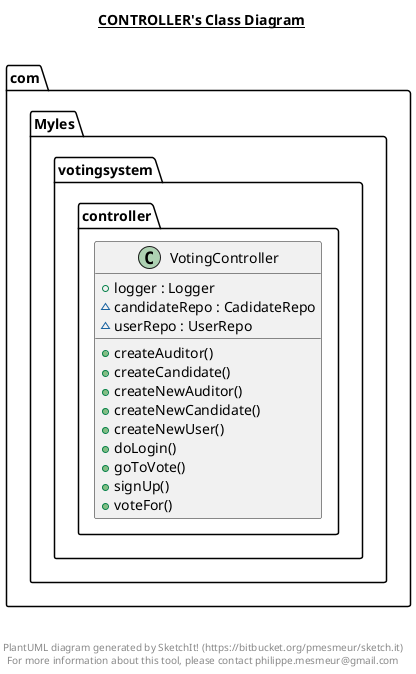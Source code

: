 @startuml

title __CONTROLLER's Class Diagram__\n

  namespace com.Myles.votingsystem {
    namespace controller {
      class com.Myles.votingsystem.controller.VotingController {
          + logger : Logger
          ~ candidateRepo : CadidateRepo
          ~ userRepo : UserRepo
          + createAuditor()
          + createCandidate()
          + createNewAuditor()
          + createNewCandidate()
          + createNewUser()
          + doLogin()
          + goToVote()
          + signUp()
          + voteFor()
      }
    }
  }
  



right footer


PlantUML diagram generated by SketchIt! (https://bitbucket.org/pmesmeur/sketch.it)
For more information about this tool, please contact philippe.mesmeur@gmail.com
endfooter

@enduml
